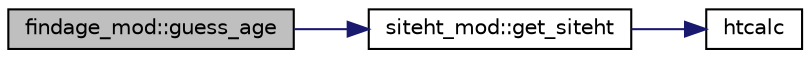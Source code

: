 digraph "findage_mod::guess_age"
{
  edge [fontname="Helvetica",fontsize="10",labelfontname="Helvetica",labelfontsize="10"];
  node [fontname="Helvetica",fontsize="10",shape=record];
  rankdir="LR";
  Node1 [label="findage_mod::guess_age",height=0.2,width=0.4,color="black", fillcolor="grey75", style="filled", fontcolor="black"];
  Node1 -> Node2 [color="midnightblue",fontsize="10",style="solid",fontname="Helvetica"];
  Node2 [label="siteht_mod::get_siteht",height=0.2,width=0.4,color="black", fillcolor="white", style="filled",URL="$namespacesiteht__mod.html#af254579d528049367a3fb0aa3335b592"];
  Node2 -> Node3 [color="midnightblue",fontsize="10",style="solid",fontname="Helvetica"];
  Node3 [label="htcalc",height=0.2,width=0.4,color="black", fillcolor="white", style="filled",URL="$htcalc_8f.html#a13e03da21d41270c48705a0d8b3dd242",tooltip="Calculate site height. "];
}

